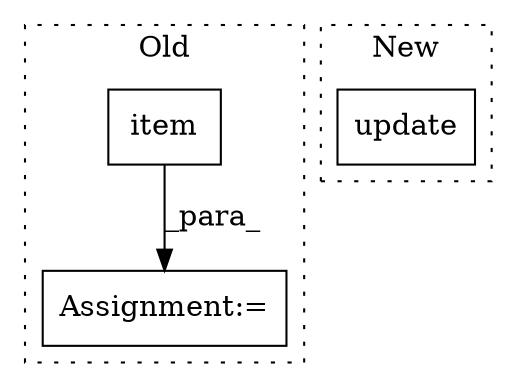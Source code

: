 digraph G {
subgraph cluster0 {
1 [label="item" a="32" s="4325" l="6" shape="box"];
3 [label="Assignment:=" a="7" s="4104" l="1" shape="box"];
label = "Old";
style="dotted";
}
subgraph cluster1 {
2 [label="update" a="32" s="4079,4096" l="7,1" shape="box"];
label = "New";
style="dotted";
}
1 -> 3 [label="_para_"];
}